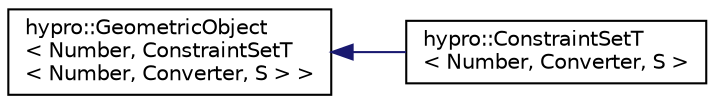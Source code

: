 digraph "Graphical Class Hierarchy"
{
  edge [fontname="Helvetica",fontsize="10",labelfontname="Helvetica",labelfontsize="10"];
  node [fontname="Helvetica",fontsize="10",shape=record];
  rankdir="LR";
  Node1 [label="hypro::GeometricObject\l\< Number, ConstraintSetT\l\< Number, Converter, S \> \>",height=0.2,width=0.4,color="black", fillcolor="white", style="filled",URL="$classhypro_1_1GeometricObject.html"];
  Node1 -> Node2 [dir="back",color="midnightblue",fontsize="10",style="solid",fontname="Helvetica"];
  Node2 [label="hypro::ConstraintSetT\l\< Number, Converter, S \>",height=0.2,width=0.4,color="black", fillcolor="white", style="filled",URL="$classhypro_1_1ConstraintSetT.html",tooltip="A class representing a plain constraint set. "];
}
